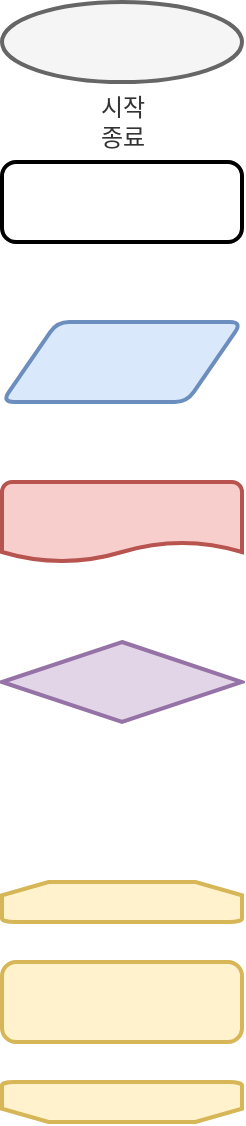 <mxfile version="20.8.8" type="github">
  <diagram name="페이지-1" id="Zh2FNbvpkqC7iglZpAgd">
    <mxGraphModel dx="715" dy="449" grid="1" gridSize="10" guides="1" tooltips="1" connect="1" arrows="1" fold="1" page="1" pageScale="1" pageWidth="827" pageHeight="1169" math="0" shadow="0">
      <root>
        <mxCell id="0" />
        <mxCell id="1" parent="0" />
        <mxCell id="H6QicDo7sB5WMg_4BZHh-3" value="시작&lt;br&gt;종료" style="verticalLabelPosition=bottom;verticalAlign=middle;html=1;shape=mxgraph.flowchart.on-page_reference;strokeWidth=2;fillColor=#f5f5f5;fontColor=#333333;strokeColor=#666666;" vertex="1" parent="1">
          <mxGeometry x="40" y="40" width="120" height="40" as="geometry" />
        </mxCell>
        <mxCell id="H6QicDo7sB5WMg_4BZHh-4" value="" style="rounded=1;whiteSpace=wrap;html=1;absoluteArcSize=1;arcSize=14;strokeWidth=2;" vertex="1" parent="1">
          <mxGeometry x="40" y="120" width="120" height="40" as="geometry" />
        </mxCell>
        <mxCell id="H6QicDo7sB5WMg_4BZHh-5" value="" style="shape=parallelogram;html=1;strokeWidth=2;perimeter=parallelogramPerimeter;whiteSpace=wrap;rounded=1;arcSize=12;size=0.23;fillColor=#dae8fc;strokeColor=#6c8ebf;" vertex="1" parent="1">
          <mxGeometry x="40" y="200" width="120" height="40" as="geometry" />
        </mxCell>
        <mxCell id="H6QicDo7sB5WMg_4BZHh-6" value="" style="strokeWidth=2;html=1;shape=mxgraph.flowchart.document2;whiteSpace=wrap;size=0.25;fillColor=#f8cecc;strokeColor=#b85450;" vertex="1" parent="1">
          <mxGeometry x="40" y="280" width="120" height="40" as="geometry" />
        </mxCell>
        <mxCell id="H6QicDo7sB5WMg_4BZHh-7" value="" style="strokeWidth=2;html=1;shape=mxgraph.flowchart.decision;whiteSpace=wrap;fillColor=#e1d5e7;strokeColor=#9673a6;" vertex="1" parent="1">
          <mxGeometry x="40" y="360" width="120" height="40" as="geometry" />
        </mxCell>
        <mxCell id="H6QicDo7sB5WMg_4BZHh-8" value="" style="strokeWidth=2;html=1;shape=mxgraph.flowchart.loop_limit;whiteSpace=wrap;fillColor=#fff2cc;strokeColor=#d6b656;" vertex="1" parent="1">
          <mxGeometry x="40" y="480" width="120" height="20" as="geometry" />
        </mxCell>
        <mxCell id="H6QicDo7sB5WMg_4BZHh-9" value="" style="strokeWidth=2;html=1;shape=mxgraph.flowchart.loop_limit;whiteSpace=wrap;rotation=-180;fillColor=#fff2cc;strokeColor=#d6b656;" vertex="1" parent="1">
          <mxGeometry x="40" y="580" width="120" height="20" as="geometry" />
        </mxCell>
        <mxCell id="H6QicDo7sB5WMg_4BZHh-10" value="" style="rounded=1;whiteSpace=wrap;html=1;absoluteArcSize=1;arcSize=14;strokeWidth=2;fillColor=#fff2cc;strokeColor=#d6b656;" vertex="1" parent="1">
          <mxGeometry x="40" y="520" width="120" height="40" as="geometry" />
        </mxCell>
      </root>
    </mxGraphModel>
  </diagram>
</mxfile>
